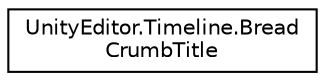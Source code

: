 digraph "Graphical Class Hierarchy"
{
 // LATEX_PDF_SIZE
  edge [fontname="Helvetica",fontsize="10",labelfontname="Helvetica",labelfontsize="10"];
  node [fontname="Helvetica",fontsize="10",shape=record];
  rankdir="LR";
  Node0 [label="UnityEditor.Timeline.Bread\lCrumbTitle",height=0.2,width=0.4,color="black", fillcolor="white", style="filled",URL="$struct_unity_editor_1_1_timeline_1_1_bread_crumb_title.html",tooltip=" "];
}
